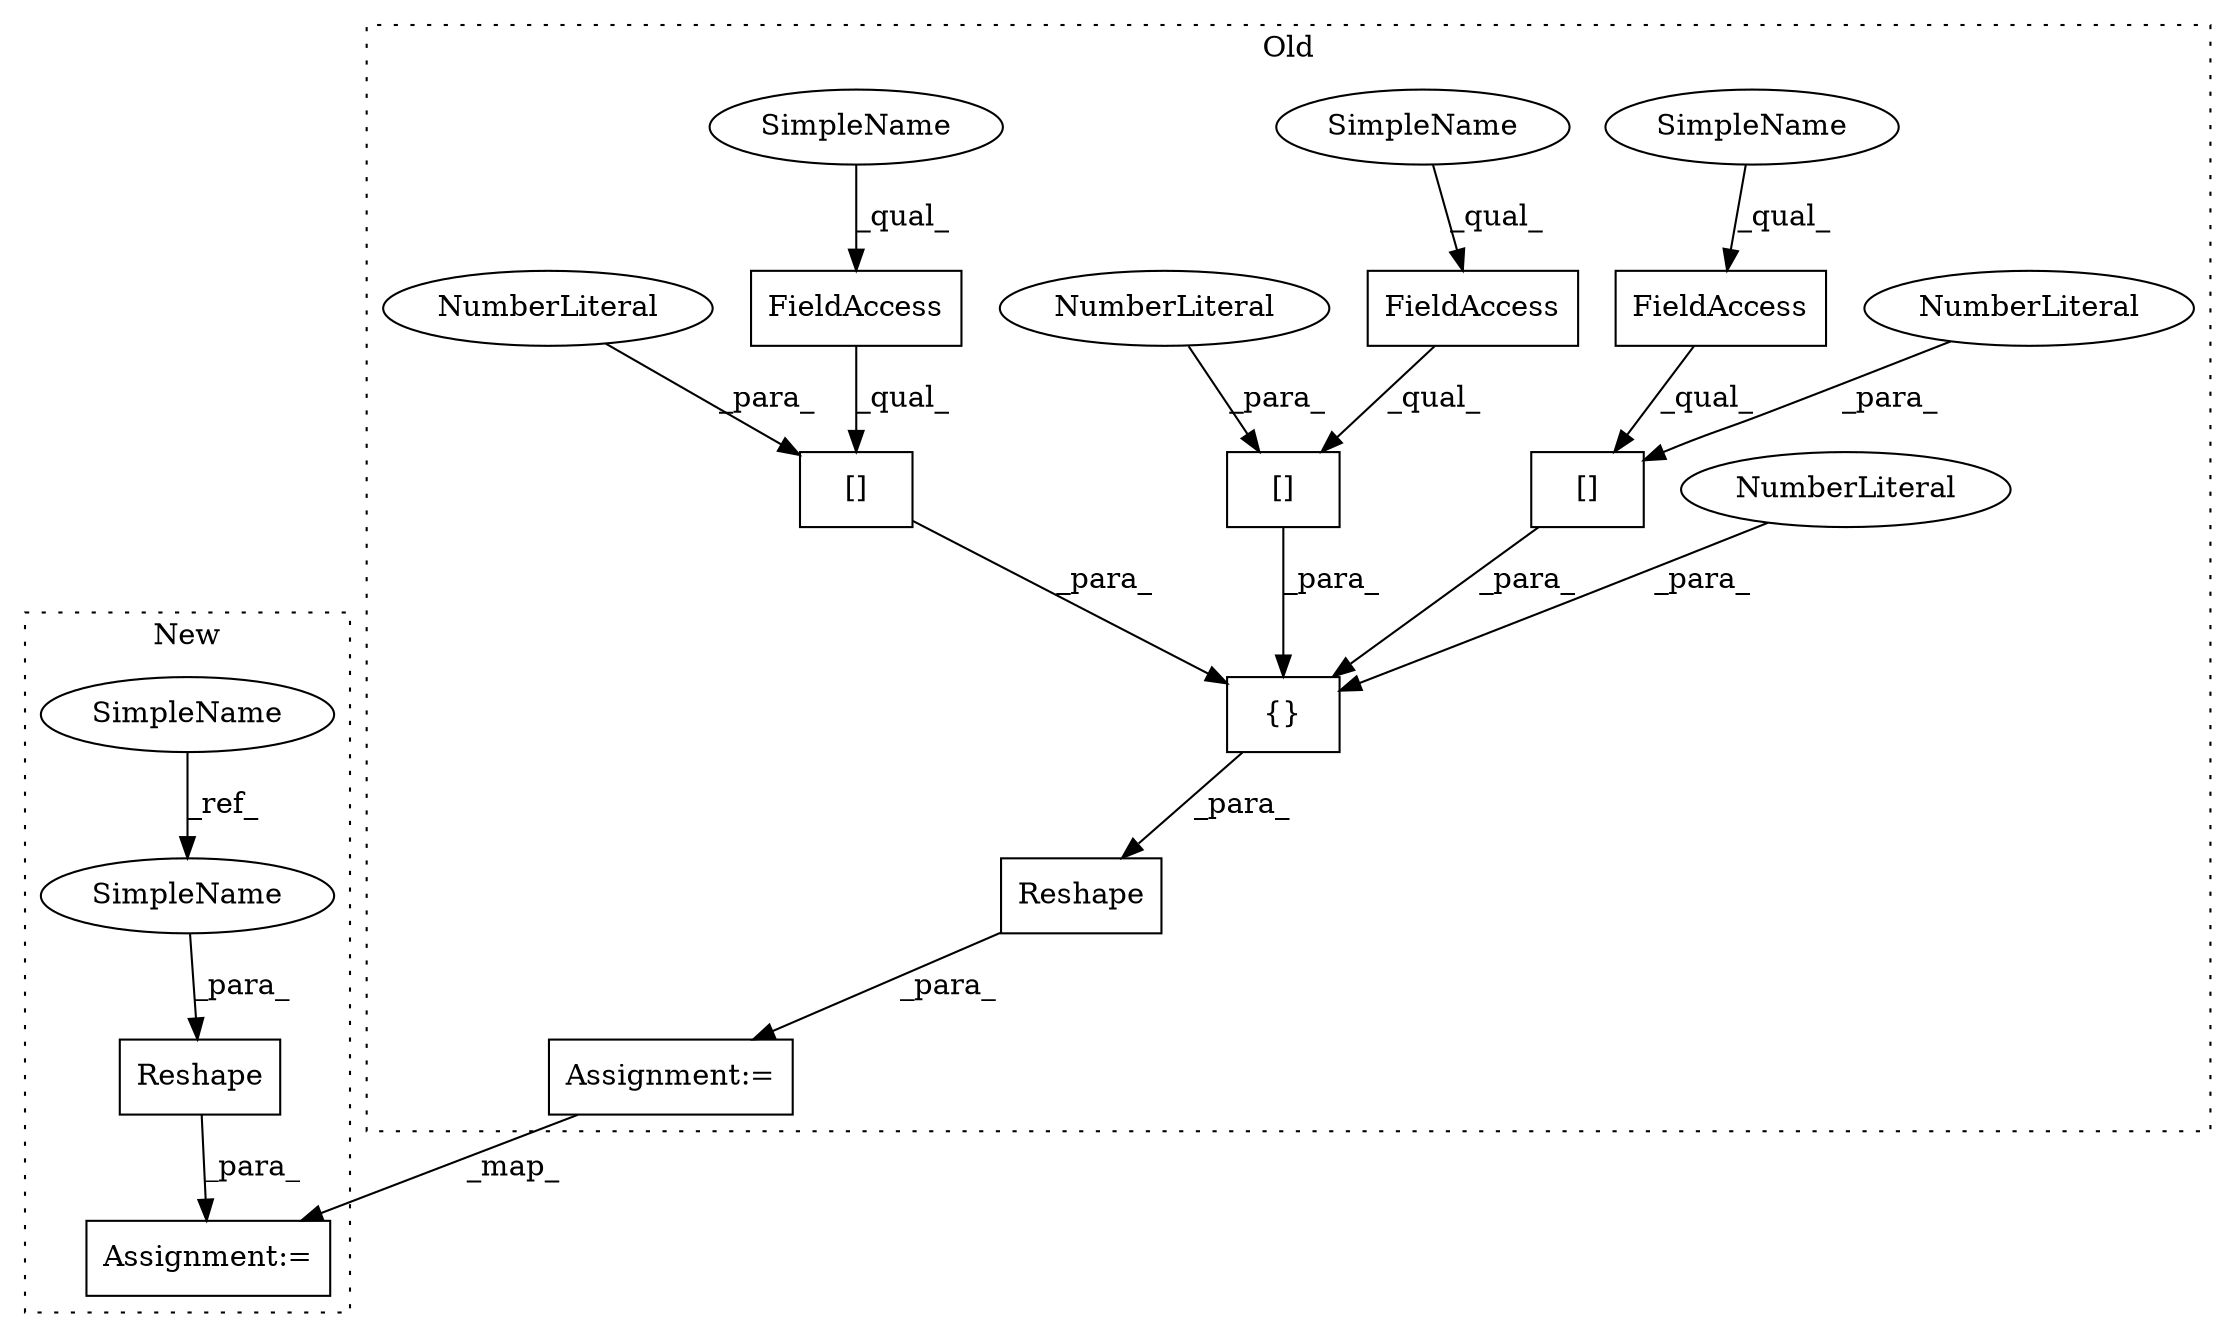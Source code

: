 digraph G {
subgraph cluster0 {
1 [label="[]" a="2" s="4900,4909" l="8,1" shape="box"];
3 [label="NumberLiteral" a="34" s="4908" l="1" shape="ellipse"];
4 [label="{}" a="4" s="4875,4910" l="1,1" shape="box"];
5 [label="[]" a="2" s="4876,4885" l="8,1" shape="box"];
6 [label="NumberLiteral" a="34" s="4884" l="1" shape="ellipse"];
7 [label="[]" a="2" s="4887,4896" l="8,1" shape="box"];
8 [label="NumberLiteral" a="34" s="4895" l="1" shape="ellipse"];
9 [label="NumberLiteral" a="34" s="4898" l="1" shape="ellipse"];
10 [label="Reshape" a="32" s="4834,4911" l="8,1" shape="box"];
11 [label="FieldAccess" a="22" s="4887" l="7" shape="box"];
13 [label="FieldAccess" a="22" s="4900" l="7" shape="box"];
14 [label="FieldAccess" a="22" s="4876" l="7" shape="box"];
15 [label="Assignment:=" a="7" s="4832" l="2" shape="box"];
18 [label="SimpleName" a="42" s="4887" l="1" shape="ellipse"];
19 [label="SimpleName" a="42" s="4900" l="1" shape="ellipse"];
20 [label="SimpleName" a="42" s="4876" l="1" shape="ellipse"];
label = "Old";
style="dotted";
}
subgraph cluster1 {
2 [label="Reshape" a="32" s="4712,4721" l="8,1" shape="box"];
12 [label="SimpleName" a="42" s="4613" l="1" shape="ellipse"];
16 [label="Assignment:=" a="7" s="4710" l="2" shape="box"];
17 [label="SimpleName" a="42" s="4720" l="1" shape="ellipse"];
label = "New";
style="dotted";
}
1 -> 4 [label="_para_"];
2 -> 16 [label="_para_"];
3 -> 1 [label="_para_"];
4 -> 10 [label="_para_"];
5 -> 4 [label="_para_"];
6 -> 5 [label="_para_"];
7 -> 4 [label="_para_"];
8 -> 7 [label="_para_"];
9 -> 4 [label="_para_"];
10 -> 15 [label="_para_"];
11 -> 7 [label="_qual_"];
12 -> 17 [label="_ref_"];
13 -> 1 [label="_qual_"];
14 -> 5 [label="_qual_"];
15 -> 16 [label="_map_"];
17 -> 2 [label="_para_"];
18 -> 11 [label="_qual_"];
19 -> 13 [label="_qual_"];
20 -> 14 [label="_qual_"];
}